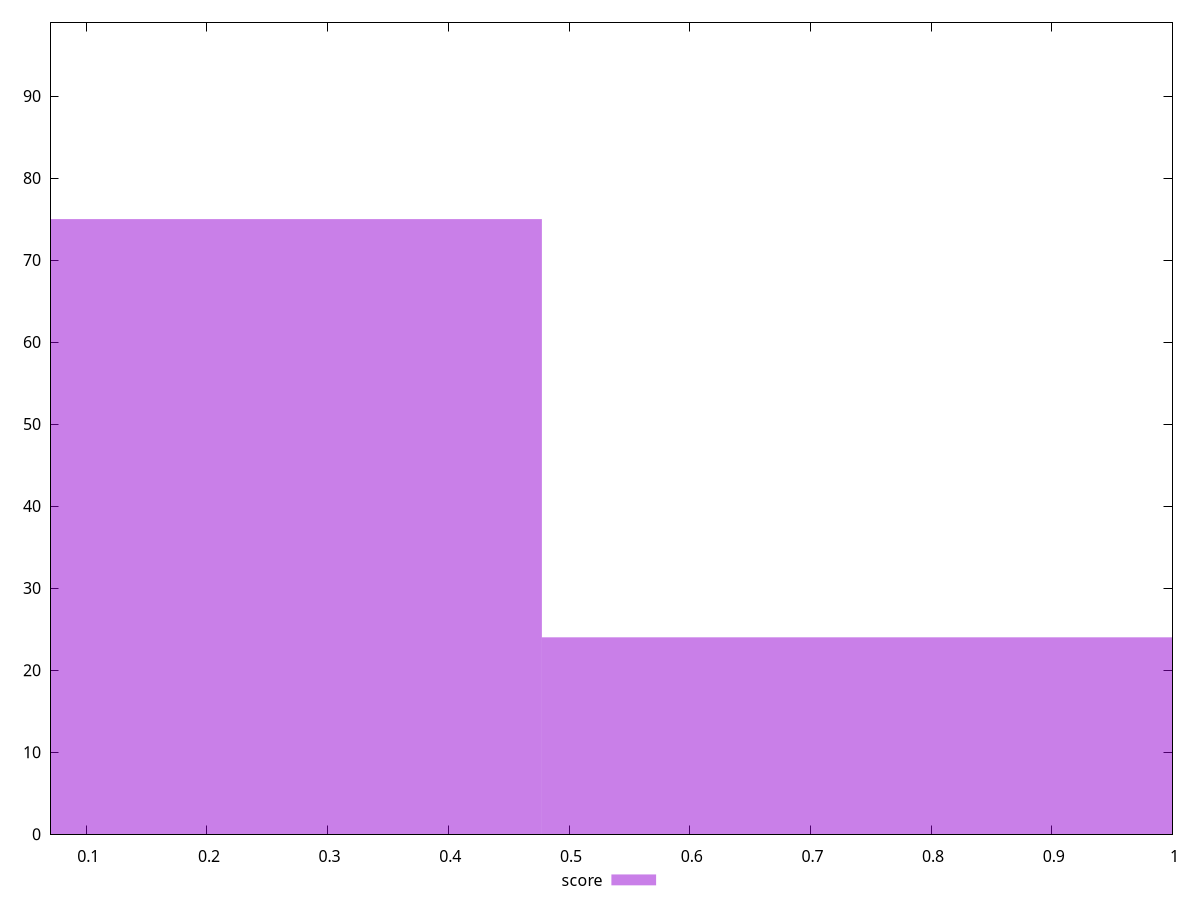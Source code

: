 reset

$score <<EOF
0 75
0.9550677716564765 24
EOF

set key outside below
set boxwidth 0.9550677716564765
set xrange [0.07:1]
set yrange [0:99]
set trange [0:99]
set style fill transparent solid 0.5 noborder
set terminal svg size 640, 490 enhanced background rgb 'white'
set output "report/report_00029_2021-02-24T13-36-40.390Z/uses-long-cache-ttl/samples/card/score/histogram.svg"

plot $score title "score" with boxes

reset
